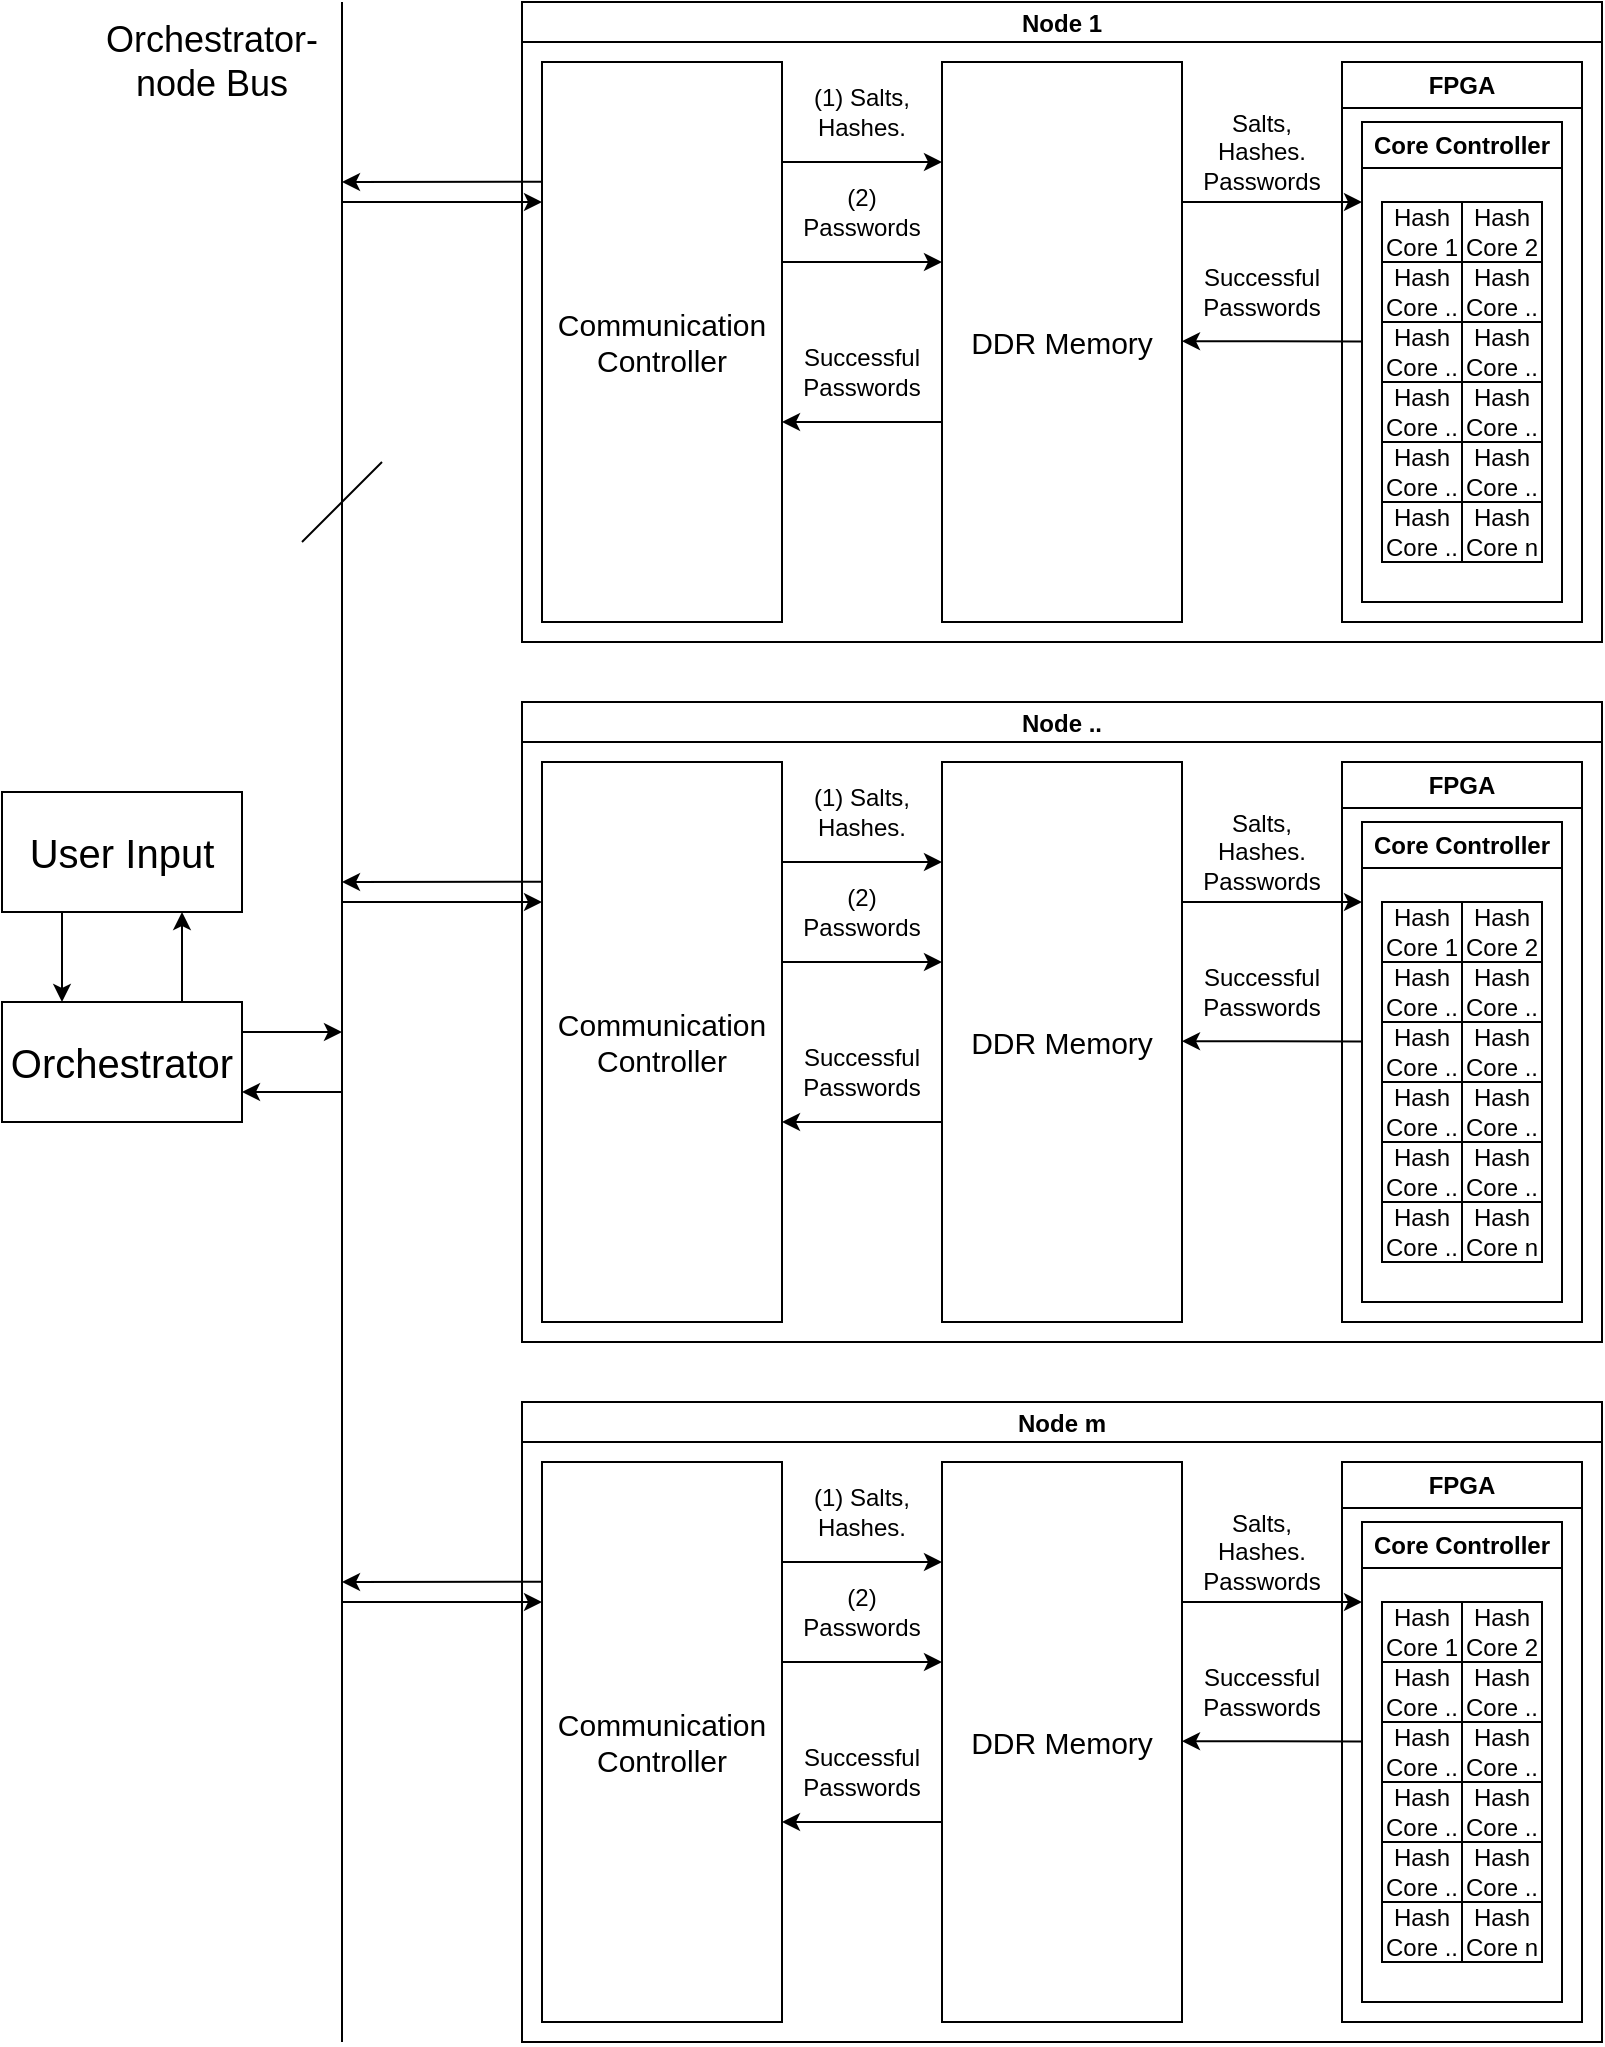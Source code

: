 <mxfile version="22.0.0" type="github">
  <diagram name="Page-1" id="5xcIQ1hF4PuccZflKzSc">
    <mxGraphModel dx="794" dy="414" grid="1" gridSize="10" guides="1" tooltips="1" connect="1" arrows="1" fold="1" page="1" pageScale="1" pageWidth="850" pageHeight="1100" math="0" shadow="0">
      <root>
        <mxCell id="0" />
        <mxCell id="1" parent="0" />
        <mxCell id="XKSnobTcjBm1ILdcvmeS-1" value="Node 1" style="swimlane;startSize=20;horizontal=1;containerType=tree;" parent="1" vertex="1">
          <mxGeometry x="290" y="20" width="540" height="320" as="geometry" />
        </mxCell>
        <mxCell id="XKSnobTcjBm1ILdcvmeS-3" value="&lt;font style=&quot;font-size: 15px;&quot;&gt;DDR Memory&lt;/font&gt;" style="whiteSpace=wrap;html=1;treeFolding=1;treeMoving=1;newEdgeStyle={&quot;edgeStyle&quot;:&quot;elbowEdgeStyle&quot;,&quot;startArrow&quot;:&quot;none&quot;,&quot;endArrow&quot;:&quot;none&quot;};" parent="XKSnobTcjBm1ILdcvmeS-1" vertex="1">
          <mxGeometry x="210" y="30" width="120" height="280" as="geometry" />
        </mxCell>
        <mxCell id="XKSnobTcjBm1ILdcvmeS-4" value="&lt;font style=&quot;font-size: 15px;&quot;&gt;Communication Controller&lt;/font&gt;" style="whiteSpace=wrap;html=1;treeFolding=1;treeMoving=1;newEdgeStyle={&quot;edgeStyle&quot;:&quot;elbowEdgeStyle&quot;,&quot;startArrow&quot;:&quot;none&quot;,&quot;endArrow&quot;:&quot;none&quot;};" parent="XKSnobTcjBm1ILdcvmeS-1" vertex="1">
          <mxGeometry x="10" y="30" width="120" height="280" as="geometry" />
        </mxCell>
        <mxCell id="XKSnobTcjBm1ILdcvmeS-6" value="FPGA" style="swimlane;whiteSpace=wrap;html=1;" parent="XKSnobTcjBm1ILdcvmeS-1" vertex="1">
          <mxGeometry x="410" y="30" width="120" height="280" as="geometry" />
        </mxCell>
        <mxCell id="XKSnobTcjBm1ILdcvmeS-19" value="Core Controller" style="swimlane;whiteSpace=wrap;html=1;" parent="XKSnobTcjBm1ILdcvmeS-6" vertex="1">
          <mxGeometry x="10" y="30" width="100" height="240" as="geometry" />
        </mxCell>
        <mxCell id="XKSnobTcjBm1ILdcvmeS-21" value="Hash Core 1" style="rounded=0;whiteSpace=wrap;html=1;" parent="XKSnobTcjBm1ILdcvmeS-19" vertex="1">
          <mxGeometry x="10" y="40" width="40" height="30" as="geometry" />
        </mxCell>
        <mxCell id="XKSnobTcjBm1ILdcvmeS-23" value="Hash Core 2" style="rounded=0;whiteSpace=wrap;html=1;" parent="XKSnobTcjBm1ILdcvmeS-19" vertex="1">
          <mxGeometry x="50" y="40" width="40" height="30" as="geometry" />
        </mxCell>
        <mxCell id="XKSnobTcjBm1ILdcvmeS-25" value="Hash Core .." style="rounded=0;whiteSpace=wrap;html=1;" parent="XKSnobTcjBm1ILdcvmeS-19" vertex="1">
          <mxGeometry x="10" y="70" width="40" height="30" as="geometry" />
        </mxCell>
        <mxCell id="XKSnobTcjBm1ILdcvmeS-26" value="Hash Core .." style="rounded=0;whiteSpace=wrap;html=1;" parent="XKSnobTcjBm1ILdcvmeS-19" vertex="1">
          <mxGeometry x="50" y="70" width="40" height="30" as="geometry" />
        </mxCell>
        <mxCell id="XKSnobTcjBm1ILdcvmeS-27" value="Hash Core .." style="rounded=0;whiteSpace=wrap;html=1;" parent="XKSnobTcjBm1ILdcvmeS-19" vertex="1">
          <mxGeometry x="10" y="100" width="40" height="30" as="geometry" />
        </mxCell>
        <mxCell id="XKSnobTcjBm1ILdcvmeS-28" value="Hash Core .." style="rounded=0;whiteSpace=wrap;html=1;" parent="XKSnobTcjBm1ILdcvmeS-19" vertex="1">
          <mxGeometry x="50" y="100" width="40" height="30" as="geometry" />
        </mxCell>
        <mxCell id="XKSnobTcjBm1ILdcvmeS-29" value="Hash Core .." style="rounded=0;whiteSpace=wrap;html=1;" parent="XKSnobTcjBm1ILdcvmeS-19" vertex="1">
          <mxGeometry x="10" y="130" width="40" height="30" as="geometry" />
        </mxCell>
        <mxCell id="XKSnobTcjBm1ILdcvmeS-30" value="Hash Core .." style="rounded=0;whiteSpace=wrap;html=1;" parent="XKSnobTcjBm1ILdcvmeS-19" vertex="1">
          <mxGeometry x="50" y="130" width="40" height="30" as="geometry" />
        </mxCell>
        <mxCell id="XKSnobTcjBm1ILdcvmeS-31" value="Hash Core .." style="rounded=0;whiteSpace=wrap;html=1;" parent="XKSnobTcjBm1ILdcvmeS-19" vertex="1">
          <mxGeometry x="10" y="160" width="40" height="30" as="geometry" />
        </mxCell>
        <mxCell id="XKSnobTcjBm1ILdcvmeS-32" value="Hash Core .." style="rounded=0;whiteSpace=wrap;html=1;" parent="XKSnobTcjBm1ILdcvmeS-19" vertex="1">
          <mxGeometry x="50" y="160" width="40" height="30" as="geometry" />
        </mxCell>
        <mxCell id="XKSnobTcjBm1ILdcvmeS-33" value="Hash Core .." style="rounded=0;whiteSpace=wrap;html=1;" parent="XKSnobTcjBm1ILdcvmeS-19" vertex="1">
          <mxGeometry x="10" y="190" width="40" height="30" as="geometry" />
        </mxCell>
        <mxCell id="XKSnobTcjBm1ILdcvmeS-34" value="Hash Core n" style="rounded=0;whiteSpace=wrap;html=1;" parent="XKSnobTcjBm1ILdcvmeS-19" vertex="1">
          <mxGeometry x="50" y="190" width="40" height="30" as="geometry" />
        </mxCell>
        <mxCell id="XKSnobTcjBm1ILdcvmeS-40" value="" style="endArrow=classic;html=1;rounded=0;exitX=1;exitY=0.25;exitDx=0;exitDy=0;" parent="XKSnobTcjBm1ILdcvmeS-1" source="XKSnobTcjBm1ILdcvmeS-3" edge="1">
          <mxGeometry width="50" height="50" relative="1" as="geometry">
            <mxPoint x="360" y="130" as="sourcePoint" />
            <mxPoint x="420" y="100" as="targetPoint" />
          </mxGeometry>
        </mxCell>
        <mxCell id="XKSnobTcjBm1ILdcvmeS-41" value="" style="endArrow=classic;html=1;rounded=0;entryX=1;entryY=0.321;entryDx=0;entryDy=0;exitX=0;exitY=0.25;exitDx=0;exitDy=0;entryPerimeter=0;" parent="XKSnobTcjBm1ILdcvmeS-1" edge="1">
          <mxGeometry width="50" height="50" relative="1" as="geometry">
            <mxPoint x="420" y="169.7" as="sourcePoint" />
            <mxPoint x="330" y="169.58" as="targetPoint" />
          </mxGeometry>
        </mxCell>
        <mxCell id="XKSnobTcjBm1ILdcvmeS-42" value="Salts, Hashes. Passwords" style="text;html=1;strokeColor=none;fillColor=none;align=center;verticalAlign=middle;whiteSpace=wrap;rounded=0;" parent="XKSnobTcjBm1ILdcvmeS-1" vertex="1">
          <mxGeometry x="340" y="60" width="60" height="30" as="geometry" />
        </mxCell>
        <mxCell id="XKSnobTcjBm1ILdcvmeS-43" value="Successful Passwords" style="text;html=1;strokeColor=none;fillColor=none;align=center;verticalAlign=middle;whiteSpace=wrap;rounded=0;" parent="XKSnobTcjBm1ILdcvmeS-1" vertex="1">
          <mxGeometry x="340" y="130" width="60" height="30" as="geometry" />
        </mxCell>
        <mxCell id="XKSnobTcjBm1ILdcvmeS-44" value="" style="endArrow=classic;html=1;rounded=0;exitX=1;exitY=0.25;exitDx=0;exitDy=0;entryX=0;entryY=0.25;entryDx=0;entryDy=0;" parent="XKSnobTcjBm1ILdcvmeS-1" edge="1">
          <mxGeometry width="50" height="50" relative="1" as="geometry">
            <mxPoint x="130" y="80" as="sourcePoint" />
            <mxPoint x="210" y="80" as="targetPoint" />
          </mxGeometry>
        </mxCell>
        <mxCell id="XKSnobTcjBm1ILdcvmeS-45" value="" style="endArrow=classic;html=1;rounded=0;exitX=0;exitY=0.5;exitDx=0;exitDy=0;entryX=1;entryY=0.5;entryDx=0;entryDy=0;" parent="XKSnobTcjBm1ILdcvmeS-1" edge="1">
          <mxGeometry width="50" height="50" relative="1" as="geometry">
            <mxPoint x="210" y="210" as="sourcePoint" />
            <mxPoint x="130" y="210" as="targetPoint" />
          </mxGeometry>
        </mxCell>
        <mxCell id="XKSnobTcjBm1ILdcvmeS-46" value="&lt;div&gt;(1) Salts, &lt;br&gt;&lt;/div&gt;&lt;div&gt;Hashes.&lt;br&gt;&lt;/div&gt;" style="text;html=1;strokeColor=none;fillColor=none;align=center;verticalAlign=middle;whiteSpace=wrap;rounded=0;" parent="XKSnobTcjBm1ILdcvmeS-1" vertex="1">
          <mxGeometry x="140" y="40" width="60" height="30" as="geometry" />
        </mxCell>
        <mxCell id="XKSnobTcjBm1ILdcvmeS-47" value="Successful Passwords" style="text;html=1;strokeColor=none;fillColor=none;align=center;verticalAlign=middle;whiteSpace=wrap;rounded=0;" parent="XKSnobTcjBm1ILdcvmeS-1" vertex="1">
          <mxGeometry x="140" y="170" width="60" height="30" as="geometry" />
        </mxCell>
        <mxCell id="XKSnobTcjBm1ILdcvmeS-48" value="" style="endArrow=classic;html=1;rounded=0;exitX=1;exitY=0.25;exitDx=0;exitDy=0;entryX=0;entryY=0.25;entryDx=0;entryDy=0;" parent="XKSnobTcjBm1ILdcvmeS-1" edge="1">
          <mxGeometry width="50" height="50" relative="1" as="geometry">
            <mxPoint x="130" y="130" as="sourcePoint" />
            <mxPoint x="210" y="130" as="targetPoint" />
          </mxGeometry>
        </mxCell>
        <mxCell id="XKSnobTcjBm1ILdcvmeS-49" value="(2) Passwords " style="text;html=1;strokeColor=none;fillColor=none;align=center;verticalAlign=middle;whiteSpace=wrap;rounded=0;" parent="XKSnobTcjBm1ILdcvmeS-1" vertex="1">
          <mxGeometry x="140" y="90" width="60" height="30" as="geometry" />
        </mxCell>
        <mxCell id="XKSnobTcjBm1ILdcvmeS-50" value="Node .." style="swimlane;startSize=20;horizontal=1;containerType=tree;" parent="1" vertex="1">
          <mxGeometry x="290" y="370" width="540" height="320" as="geometry" />
        </mxCell>
        <mxCell id="XKSnobTcjBm1ILdcvmeS-51" value="&lt;font style=&quot;font-size: 15px;&quot;&gt;DDR Memory&lt;/font&gt;" style="whiteSpace=wrap;html=1;treeFolding=1;treeMoving=1;newEdgeStyle={&quot;edgeStyle&quot;:&quot;elbowEdgeStyle&quot;,&quot;startArrow&quot;:&quot;none&quot;,&quot;endArrow&quot;:&quot;none&quot;};" parent="XKSnobTcjBm1ILdcvmeS-50" vertex="1">
          <mxGeometry x="210" y="30" width="120" height="280" as="geometry" />
        </mxCell>
        <mxCell id="XKSnobTcjBm1ILdcvmeS-52" value="&lt;font style=&quot;font-size: 15px;&quot;&gt;Communication Controller&lt;/font&gt;" style="whiteSpace=wrap;html=1;treeFolding=1;treeMoving=1;newEdgeStyle={&quot;edgeStyle&quot;:&quot;elbowEdgeStyle&quot;,&quot;startArrow&quot;:&quot;none&quot;,&quot;endArrow&quot;:&quot;none&quot;};" parent="XKSnobTcjBm1ILdcvmeS-50" vertex="1">
          <mxGeometry x="10" y="30" width="120" height="280" as="geometry" />
        </mxCell>
        <mxCell id="XKSnobTcjBm1ILdcvmeS-53" value="FPGA" style="swimlane;whiteSpace=wrap;html=1;" parent="XKSnobTcjBm1ILdcvmeS-50" vertex="1">
          <mxGeometry x="410" y="30" width="120" height="280" as="geometry" />
        </mxCell>
        <mxCell id="XKSnobTcjBm1ILdcvmeS-54" value="Core Controller" style="swimlane;whiteSpace=wrap;html=1;" parent="XKSnobTcjBm1ILdcvmeS-53" vertex="1">
          <mxGeometry x="10" y="30" width="100" height="240" as="geometry" />
        </mxCell>
        <mxCell id="XKSnobTcjBm1ILdcvmeS-55" value="Hash Core 1" style="rounded=0;whiteSpace=wrap;html=1;" parent="XKSnobTcjBm1ILdcvmeS-54" vertex="1">
          <mxGeometry x="10" y="40" width="40" height="30" as="geometry" />
        </mxCell>
        <mxCell id="XKSnobTcjBm1ILdcvmeS-56" value="Hash Core 2" style="rounded=0;whiteSpace=wrap;html=1;" parent="XKSnobTcjBm1ILdcvmeS-54" vertex="1">
          <mxGeometry x="50" y="40" width="40" height="30" as="geometry" />
        </mxCell>
        <mxCell id="XKSnobTcjBm1ILdcvmeS-57" value="Hash Core .." style="rounded=0;whiteSpace=wrap;html=1;" parent="XKSnobTcjBm1ILdcvmeS-54" vertex="1">
          <mxGeometry x="10" y="70" width="40" height="30" as="geometry" />
        </mxCell>
        <mxCell id="XKSnobTcjBm1ILdcvmeS-58" value="Hash Core .." style="rounded=0;whiteSpace=wrap;html=1;" parent="XKSnobTcjBm1ILdcvmeS-54" vertex="1">
          <mxGeometry x="50" y="70" width="40" height="30" as="geometry" />
        </mxCell>
        <mxCell id="XKSnobTcjBm1ILdcvmeS-59" value="Hash Core .." style="rounded=0;whiteSpace=wrap;html=1;" parent="XKSnobTcjBm1ILdcvmeS-54" vertex="1">
          <mxGeometry x="10" y="100" width="40" height="30" as="geometry" />
        </mxCell>
        <mxCell id="XKSnobTcjBm1ILdcvmeS-60" value="Hash Core .." style="rounded=0;whiteSpace=wrap;html=1;" parent="XKSnobTcjBm1ILdcvmeS-54" vertex="1">
          <mxGeometry x="50" y="100" width="40" height="30" as="geometry" />
        </mxCell>
        <mxCell id="XKSnobTcjBm1ILdcvmeS-61" value="Hash Core .." style="rounded=0;whiteSpace=wrap;html=1;" parent="XKSnobTcjBm1ILdcvmeS-54" vertex="1">
          <mxGeometry x="10" y="130" width="40" height="30" as="geometry" />
        </mxCell>
        <mxCell id="XKSnobTcjBm1ILdcvmeS-62" value="Hash Core .." style="rounded=0;whiteSpace=wrap;html=1;" parent="XKSnobTcjBm1ILdcvmeS-54" vertex="1">
          <mxGeometry x="50" y="130" width="40" height="30" as="geometry" />
        </mxCell>
        <mxCell id="XKSnobTcjBm1ILdcvmeS-63" value="Hash Core .." style="rounded=0;whiteSpace=wrap;html=1;" parent="XKSnobTcjBm1ILdcvmeS-54" vertex="1">
          <mxGeometry x="10" y="160" width="40" height="30" as="geometry" />
        </mxCell>
        <mxCell id="XKSnobTcjBm1ILdcvmeS-64" value="Hash Core .." style="rounded=0;whiteSpace=wrap;html=1;" parent="XKSnobTcjBm1ILdcvmeS-54" vertex="1">
          <mxGeometry x="50" y="160" width="40" height="30" as="geometry" />
        </mxCell>
        <mxCell id="XKSnobTcjBm1ILdcvmeS-65" value="Hash Core .." style="rounded=0;whiteSpace=wrap;html=1;" parent="XKSnobTcjBm1ILdcvmeS-54" vertex="1">
          <mxGeometry x="10" y="190" width="40" height="30" as="geometry" />
        </mxCell>
        <mxCell id="XKSnobTcjBm1ILdcvmeS-66" value="Hash Core n" style="rounded=0;whiteSpace=wrap;html=1;" parent="XKSnobTcjBm1ILdcvmeS-54" vertex="1">
          <mxGeometry x="50" y="190" width="40" height="30" as="geometry" />
        </mxCell>
        <mxCell id="XKSnobTcjBm1ILdcvmeS-67" value="" style="endArrow=classic;html=1;rounded=0;exitX=1;exitY=0.25;exitDx=0;exitDy=0;" parent="XKSnobTcjBm1ILdcvmeS-50" source="XKSnobTcjBm1ILdcvmeS-51" edge="1">
          <mxGeometry width="50" height="50" relative="1" as="geometry">
            <mxPoint x="360" y="130" as="sourcePoint" />
            <mxPoint x="420" y="100" as="targetPoint" />
          </mxGeometry>
        </mxCell>
        <mxCell id="XKSnobTcjBm1ILdcvmeS-68" value="" style="endArrow=classic;html=1;rounded=0;entryX=1;entryY=0.321;entryDx=0;entryDy=0;exitX=0;exitY=0.25;exitDx=0;exitDy=0;entryPerimeter=0;" parent="XKSnobTcjBm1ILdcvmeS-50" edge="1">
          <mxGeometry width="50" height="50" relative="1" as="geometry">
            <mxPoint x="420" y="169.7" as="sourcePoint" />
            <mxPoint x="330" y="169.58" as="targetPoint" />
          </mxGeometry>
        </mxCell>
        <mxCell id="XKSnobTcjBm1ILdcvmeS-69" value="Salts, Hashes. Passwords" style="text;html=1;strokeColor=none;fillColor=none;align=center;verticalAlign=middle;whiteSpace=wrap;rounded=0;" parent="XKSnobTcjBm1ILdcvmeS-50" vertex="1">
          <mxGeometry x="340" y="60" width="60" height="30" as="geometry" />
        </mxCell>
        <mxCell id="XKSnobTcjBm1ILdcvmeS-70" value="Successful Passwords" style="text;html=1;strokeColor=none;fillColor=none;align=center;verticalAlign=middle;whiteSpace=wrap;rounded=0;" parent="XKSnobTcjBm1ILdcvmeS-50" vertex="1">
          <mxGeometry x="340" y="130" width="60" height="30" as="geometry" />
        </mxCell>
        <mxCell id="XKSnobTcjBm1ILdcvmeS-71" value="" style="endArrow=classic;html=1;rounded=0;exitX=1;exitY=0.25;exitDx=0;exitDy=0;entryX=0;entryY=0.25;entryDx=0;entryDy=0;" parent="XKSnobTcjBm1ILdcvmeS-50" edge="1">
          <mxGeometry width="50" height="50" relative="1" as="geometry">
            <mxPoint x="130" y="80" as="sourcePoint" />
            <mxPoint x="210" y="80" as="targetPoint" />
          </mxGeometry>
        </mxCell>
        <mxCell id="XKSnobTcjBm1ILdcvmeS-72" value="" style="endArrow=classic;html=1;rounded=0;exitX=0;exitY=0.5;exitDx=0;exitDy=0;entryX=1;entryY=0.5;entryDx=0;entryDy=0;" parent="XKSnobTcjBm1ILdcvmeS-50" edge="1">
          <mxGeometry width="50" height="50" relative="1" as="geometry">
            <mxPoint x="210" y="210" as="sourcePoint" />
            <mxPoint x="130" y="210" as="targetPoint" />
          </mxGeometry>
        </mxCell>
        <mxCell id="XKSnobTcjBm1ILdcvmeS-73" value="&lt;div&gt;(1) Salts, &lt;br&gt;&lt;/div&gt;&lt;div&gt;Hashes.&lt;br&gt;&lt;/div&gt;" style="text;html=1;strokeColor=none;fillColor=none;align=center;verticalAlign=middle;whiteSpace=wrap;rounded=0;" parent="XKSnobTcjBm1ILdcvmeS-50" vertex="1">
          <mxGeometry x="140" y="40" width="60" height="30" as="geometry" />
        </mxCell>
        <mxCell id="XKSnobTcjBm1ILdcvmeS-74" value="Successful Passwords" style="text;html=1;strokeColor=none;fillColor=none;align=center;verticalAlign=middle;whiteSpace=wrap;rounded=0;" parent="XKSnobTcjBm1ILdcvmeS-50" vertex="1">
          <mxGeometry x="140" y="170" width="60" height="30" as="geometry" />
        </mxCell>
        <mxCell id="XKSnobTcjBm1ILdcvmeS-75" value="" style="endArrow=classic;html=1;rounded=0;exitX=1;exitY=0.25;exitDx=0;exitDy=0;entryX=0;entryY=0.25;entryDx=0;entryDy=0;" parent="XKSnobTcjBm1ILdcvmeS-50" edge="1">
          <mxGeometry width="50" height="50" relative="1" as="geometry">
            <mxPoint x="130" y="130" as="sourcePoint" />
            <mxPoint x="210" y="130" as="targetPoint" />
          </mxGeometry>
        </mxCell>
        <mxCell id="XKSnobTcjBm1ILdcvmeS-76" value="(2) Passwords " style="text;html=1;strokeColor=none;fillColor=none;align=center;verticalAlign=middle;whiteSpace=wrap;rounded=0;" parent="XKSnobTcjBm1ILdcvmeS-50" vertex="1">
          <mxGeometry x="140" y="90" width="60" height="30" as="geometry" />
        </mxCell>
        <mxCell id="XKSnobTcjBm1ILdcvmeS-77" value="Node m" style="swimlane;startSize=20;horizontal=1;containerType=tree;" parent="1" vertex="1">
          <mxGeometry x="290" y="720" width="540" height="320" as="geometry" />
        </mxCell>
        <mxCell id="XKSnobTcjBm1ILdcvmeS-78" value="&lt;font style=&quot;font-size: 15px;&quot;&gt;DDR Memory&lt;/font&gt;" style="whiteSpace=wrap;html=1;treeFolding=1;treeMoving=1;newEdgeStyle={&quot;edgeStyle&quot;:&quot;elbowEdgeStyle&quot;,&quot;startArrow&quot;:&quot;none&quot;,&quot;endArrow&quot;:&quot;none&quot;};" parent="XKSnobTcjBm1ILdcvmeS-77" vertex="1">
          <mxGeometry x="210" y="30" width="120" height="280" as="geometry" />
        </mxCell>
        <mxCell id="XKSnobTcjBm1ILdcvmeS-79" value="&lt;font style=&quot;font-size: 15px;&quot;&gt;Communication Controller&lt;/font&gt;" style="whiteSpace=wrap;html=1;treeFolding=1;treeMoving=1;newEdgeStyle={&quot;edgeStyle&quot;:&quot;elbowEdgeStyle&quot;,&quot;startArrow&quot;:&quot;none&quot;,&quot;endArrow&quot;:&quot;none&quot;};" parent="XKSnobTcjBm1ILdcvmeS-77" vertex="1">
          <mxGeometry x="10" y="30" width="120" height="280" as="geometry" />
        </mxCell>
        <mxCell id="XKSnobTcjBm1ILdcvmeS-80" value="FPGA" style="swimlane;whiteSpace=wrap;html=1;" parent="XKSnobTcjBm1ILdcvmeS-77" vertex="1">
          <mxGeometry x="410" y="30" width="120" height="280" as="geometry" />
        </mxCell>
        <mxCell id="XKSnobTcjBm1ILdcvmeS-81" value="Core Controller" style="swimlane;whiteSpace=wrap;html=1;" parent="XKSnobTcjBm1ILdcvmeS-80" vertex="1">
          <mxGeometry x="10" y="30" width="100" height="240" as="geometry" />
        </mxCell>
        <mxCell id="XKSnobTcjBm1ILdcvmeS-82" value="Hash Core 1" style="rounded=0;whiteSpace=wrap;html=1;" parent="XKSnobTcjBm1ILdcvmeS-81" vertex="1">
          <mxGeometry x="10" y="40" width="40" height="30" as="geometry" />
        </mxCell>
        <mxCell id="XKSnobTcjBm1ILdcvmeS-83" value="Hash Core 2" style="rounded=0;whiteSpace=wrap;html=1;" parent="XKSnobTcjBm1ILdcvmeS-81" vertex="1">
          <mxGeometry x="50" y="40" width="40" height="30" as="geometry" />
        </mxCell>
        <mxCell id="XKSnobTcjBm1ILdcvmeS-84" value="Hash Core .." style="rounded=0;whiteSpace=wrap;html=1;" parent="XKSnobTcjBm1ILdcvmeS-81" vertex="1">
          <mxGeometry x="10" y="70" width="40" height="30" as="geometry" />
        </mxCell>
        <mxCell id="XKSnobTcjBm1ILdcvmeS-85" value="Hash Core .." style="rounded=0;whiteSpace=wrap;html=1;" parent="XKSnobTcjBm1ILdcvmeS-81" vertex="1">
          <mxGeometry x="50" y="70" width="40" height="30" as="geometry" />
        </mxCell>
        <mxCell id="XKSnobTcjBm1ILdcvmeS-86" value="Hash Core .." style="rounded=0;whiteSpace=wrap;html=1;" parent="XKSnobTcjBm1ILdcvmeS-81" vertex="1">
          <mxGeometry x="10" y="100" width="40" height="30" as="geometry" />
        </mxCell>
        <mxCell id="XKSnobTcjBm1ILdcvmeS-87" value="Hash Core .." style="rounded=0;whiteSpace=wrap;html=1;" parent="XKSnobTcjBm1ILdcvmeS-81" vertex="1">
          <mxGeometry x="50" y="100" width="40" height="30" as="geometry" />
        </mxCell>
        <mxCell id="XKSnobTcjBm1ILdcvmeS-88" value="Hash Core .." style="rounded=0;whiteSpace=wrap;html=1;" parent="XKSnobTcjBm1ILdcvmeS-81" vertex="1">
          <mxGeometry x="10" y="130" width="40" height="30" as="geometry" />
        </mxCell>
        <mxCell id="XKSnobTcjBm1ILdcvmeS-89" value="Hash Core .." style="rounded=0;whiteSpace=wrap;html=1;" parent="XKSnobTcjBm1ILdcvmeS-81" vertex="1">
          <mxGeometry x="50" y="130" width="40" height="30" as="geometry" />
        </mxCell>
        <mxCell id="XKSnobTcjBm1ILdcvmeS-90" value="Hash Core .." style="rounded=0;whiteSpace=wrap;html=1;" parent="XKSnobTcjBm1ILdcvmeS-81" vertex="1">
          <mxGeometry x="10" y="160" width="40" height="30" as="geometry" />
        </mxCell>
        <mxCell id="XKSnobTcjBm1ILdcvmeS-91" value="Hash Core .." style="rounded=0;whiteSpace=wrap;html=1;" parent="XKSnobTcjBm1ILdcvmeS-81" vertex="1">
          <mxGeometry x="50" y="160" width="40" height="30" as="geometry" />
        </mxCell>
        <mxCell id="XKSnobTcjBm1ILdcvmeS-92" value="Hash Core .." style="rounded=0;whiteSpace=wrap;html=1;" parent="XKSnobTcjBm1ILdcvmeS-81" vertex="1">
          <mxGeometry x="10" y="190" width="40" height="30" as="geometry" />
        </mxCell>
        <mxCell id="XKSnobTcjBm1ILdcvmeS-93" value="Hash Core n" style="rounded=0;whiteSpace=wrap;html=1;" parent="XKSnobTcjBm1ILdcvmeS-81" vertex="1">
          <mxGeometry x="50" y="190" width="40" height="30" as="geometry" />
        </mxCell>
        <mxCell id="XKSnobTcjBm1ILdcvmeS-94" value="" style="endArrow=classic;html=1;rounded=0;exitX=1;exitY=0.25;exitDx=0;exitDy=0;" parent="XKSnobTcjBm1ILdcvmeS-77" source="XKSnobTcjBm1ILdcvmeS-78" edge="1">
          <mxGeometry width="50" height="50" relative="1" as="geometry">
            <mxPoint x="360" y="130" as="sourcePoint" />
            <mxPoint x="420" y="100" as="targetPoint" />
          </mxGeometry>
        </mxCell>
        <mxCell id="XKSnobTcjBm1ILdcvmeS-95" value="" style="endArrow=classic;html=1;rounded=0;entryX=1;entryY=0.321;entryDx=0;entryDy=0;exitX=0;exitY=0.25;exitDx=0;exitDy=0;entryPerimeter=0;" parent="XKSnobTcjBm1ILdcvmeS-77" edge="1">
          <mxGeometry width="50" height="50" relative="1" as="geometry">
            <mxPoint x="420" y="169.7" as="sourcePoint" />
            <mxPoint x="330" y="169.58" as="targetPoint" />
          </mxGeometry>
        </mxCell>
        <mxCell id="XKSnobTcjBm1ILdcvmeS-96" value="Salts, Hashes. Passwords" style="text;html=1;strokeColor=none;fillColor=none;align=center;verticalAlign=middle;whiteSpace=wrap;rounded=0;" parent="XKSnobTcjBm1ILdcvmeS-77" vertex="1">
          <mxGeometry x="340" y="60" width="60" height="30" as="geometry" />
        </mxCell>
        <mxCell id="XKSnobTcjBm1ILdcvmeS-97" value="Successful Passwords" style="text;html=1;strokeColor=none;fillColor=none;align=center;verticalAlign=middle;whiteSpace=wrap;rounded=0;" parent="XKSnobTcjBm1ILdcvmeS-77" vertex="1">
          <mxGeometry x="340" y="130" width="60" height="30" as="geometry" />
        </mxCell>
        <mxCell id="XKSnobTcjBm1ILdcvmeS-98" value="" style="endArrow=classic;html=1;rounded=0;exitX=1;exitY=0.25;exitDx=0;exitDy=0;entryX=0;entryY=0.25;entryDx=0;entryDy=0;" parent="XKSnobTcjBm1ILdcvmeS-77" edge="1">
          <mxGeometry width="50" height="50" relative="1" as="geometry">
            <mxPoint x="130" y="80" as="sourcePoint" />
            <mxPoint x="210" y="80" as="targetPoint" />
          </mxGeometry>
        </mxCell>
        <mxCell id="XKSnobTcjBm1ILdcvmeS-99" value="" style="endArrow=classic;html=1;rounded=0;exitX=0;exitY=0.5;exitDx=0;exitDy=0;entryX=1;entryY=0.5;entryDx=0;entryDy=0;" parent="XKSnobTcjBm1ILdcvmeS-77" edge="1">
          <mxGeometry width="50" height="50" relative="1" as="geometry">
            <mxPoint x="210" y="210" as="sourcePoint" />
            <mxPoint x="130" y="210" as="targetPoint" />
          </mxGeometry>
        </mxCell>
        <mxCell id="XKSnobTcjBm1ILdcvmeS-100" value="&lt;div&gt;(1) Salts, &lt;br&gt;&lt;/div&gt;&lt;div&gt;Hashes.&lt;br&gt;&lt;/div&gt;" style="text;html=1;strokeColor=none;fillColor=none;align=center;verticalAlign=middle;whiteSpace=wrap;rounded=0;" parent="XKSnobTcjBm1ILdcvmeS-77" vertex="1">
          <mxGeometry x="140" y="40" width="60" height="30" as="geometry" />
        </mxCell>
        <mxCell id="XKSnobTcjBm1ILdcvmeS-101" value="Successful Passwords" style="text;html=1;strokeColor=none;fillColor=none;align=center;verticalAlign=middle;whiteSpace=wrap;rounded=0;" parent="XKSnobTcjBm1ILdcvmeS-77" vertex="1">
          <mxGeometry x="140" y="170" width="60" height="30" as="geometry" />
        </mxCell>
        <mxCell id="XKSnobTcjBm1ILdcvmeS-102" value="" style="endArrow=classic;html=1;rounded=0;exitX=1;exitY=0.25;exitDx=0;exitDy=0;entryX=0;entryY=0.25;entryDx=0;entryDy=0;" parent="XKSnobTcjBm1ILdcvmeS-77" edge="1">
          <mxGeometry width="50" height="50" relative="1" as="geometry">
            <mxPoint x="130" y="130" as="sourcePoint" />
            <mxPoint x="210" y="130" as="targetPoint" />
          </mxGeometry>
        </mxCell>
        <mxCell id="XKSnobTcjBm1ILdcvmeS-103" value="(2) Passwords " style="text;html=1;strokeColor=none;fillColor=none;align=center;verticalAlign=middle;whiteSpace=wrap;rounded=0;" parent="XKSnobTcjBm1ILdcvmeS-77" vertex="1">
          <mxGeometry x="140" y="90" width="60" height="30" as="geometry" />
        </mxCell>
        <mxCell id="XKSnobTcjBm1ILdcvmeS-119" style="edgeStyle=orthogonalEdgeStyle;rounded=0;orthogonalLoop=1;jettySize=auto;html=1;exitX=0.75;exitY=0;exitDx=0;exitDy=0;entryX=0.75;entryY=1;entryDx=0;entryDy=0;" parent="1" source="XKSnobTcjBm1ILdcvmeS-105" target="XKSnobTcjBm1ILdcvmeS-117" edge="1">
          <mxGeometry relative="1" as="geometry" />
        </mxCell>
        <mxCell id="XKSnobTcjBm1ILdcvmeS-105" value="&lt;font style=&quot;font-size: 20px;&quot;&gt;Orchestrator&lt;/font&gt;" style="rounded=0;whiteSpace=wrap;html=1;" parent="1" vertex="1">
          <mxGeometry x="30" y="520" width="120" height="60" as="geometry" />
        </mxCell>
        <mxCell id="XKSnobTcjBm1ILdcvmeS-107" value="" style="endArrow=none;html=1;rounded=0;" parent="1" edge="1">
          <mxGeometry relative="1" as="geometry">
            <mxPoint x="200" y="20" as="sourcePoint" />
            <mxPoint x="200" y="1040" as="targetPoint" />
          </mxGeometry>
        </mxCell>
        <mxCell id="XKSnobTcjBm1ILdcvmeS-108" value="&lt;font style=&quot;font-size: 18px;&quot;&gt;Orchestrator-node Bus&lt;/font&gt;" style="text;html=1;strokeColor=none;fillColor=none;align=center;verticalAlign=middle;whiteSpace=wrap;rounded=0;" parent="1" vertex="1">
          <mxGeometry x="80" y="20" width="110" height="60" as="geometry" />
        </mxCell>
        <mxCell id="XKSnobTcjBm1ILdcvmeS-109" value="" style="endArrow=classic;html=1;rounded=0;exitX=1;exitY=0.25;exitDx=0;exitDy=0;" parent="1" source="XKSnobTcjBm1ILdcvmeS-105" edge="1">
          <mxGeometry width="50" height="50" relative="1" as="geometry">
            <mxPoint x="160" y="550" as="sourcePoint" />
            <mxPoint x="200" y="535" as="targetPoint" />
          </mxGeometry>
        </mxCell>
        <mxCell id="XKSnobTcjBm1ILdcvmeS-110" value="" style="endArrow=classic;html=1;rounded=0;entryX=1;entryY=0.75;entryDx=0;entryDy=0;" parent="1" target="XKSnobTcjBm1ILdcvmeS-105" edge="1">
          <mxGeometry width="50" height="50" relative="1" as="geometry">
            <mxPoint x="200" y="565" as="sourcePoint" />
            <mxPoint x="160" y="590" as="targetPoint" />
          </mxGeometry>
        </mxCell>
        <mxCell id="XKSnobTcjBm1ILdcvmeS-111" value="" style="endArrow=classic;html=1;rounded=0;entryX=0;entryY=0.25;entryDx=0;entryDy=0;" parent="1" target="XKSnobTcjBm1ILdcvmeS-52" edge="1">
          <mxGeometry width="50" height="50" relative="1" as="geometry">
            <mxPoint x="200" y="470" as="sourcePoint" />
            <mxPoint x="270" y="420" as="targetPoint" />
          </mxGeometry>
        </mxCell>
        <mxCell id="XKSnobTcjBm1ILdcvmeS-112" value="" style="endArrow=classic;html=1;rounded=0;exitX=0;exitY=0.214;exitDx=0;exitDy=0;exitPerimeter=0;" parent="1" source="XKSnobTcjBm1ILdcvmeS-52" edge="1">
          <mxGeometry width="50" height="50" relative="1" as="geometry">
            <mxPoint x="240" y="460" as="sourcePoint" />
            <mxPoint x="200" y="460" as="targetPoint" />
          </mxGeometry>
        </mxCell>
        <mxCell id="XKSnobTcjBm1ILdcvmeS-113" value="" style="endArrow=classic;html=1;rounded=0;entryX=0;entryY=0.25;entryDx=0;entryDy=0;" parent="1" target="XKSnobTcjBm1ILdcvmeS-79" edge="1">
          <mxGeometry width="50" height="50" relative="1" as="geometry">
            <mxPoint x="200" y="820" as="sourcePoint" />
            <mxPoint x="300" y="780" as="targetPoint" />
          </mxGeometry>
        </mxCell>
        <mxCell id="XKSnobTcjBm1ILdcvmeS-114" value="" style="endArrow=classic;html=1;rounded=0;exitX=0;exitY=0.214;exitDx=0;exitDy=0;exitPerimeter=0;" parent="1" source="XKSnobTcjBm1ILdcvmeS-79" edge="1">
          <mxGeometry width="50" height="50" relative="1" as="geometry">
            <mxPoint x="230" y="830" as="sourcePoint" />
            <mxPoint x="200" y="810" as="targetPoint" />
          </mxGeometry>
        </mxCell>
        <mxCell id="XKSnobTcjBm1ILdcvmeS-115" value="" style="endArrow=classic;html=1;rounded=0;entryX=0;entryY=0.25;entryDx=0;entryDy=0;" parent="1" target="XKSnobTcjBm1ILdcvmeS-4" edge="1">
          <mxGeometry width="50" height="50" relative="1" as="geometry">
            <mxPoint x="200" y="120" as="sourcePoint" />
            <mxPoint x="270" y="110" as="targetPoint" />
          </mxGeometry>
        </mxCell>
        <mxCell id="XKSnobTcjBm1ILdcvmeS-116" value="" style="endArrow=classic;html=1;rounded=0;exitX=0;exitY=0.214;exitDx=0;exitDy=0;exitPerimeter=0;" parent="1" source="XKSnobTcjBm1ILdcvmeS-4" edge="1">
          <mxGeometry width="50" height="50" relative="1" as="geometry">
            <mxPoint x="250" y="140" as="sourcePoint" />
            <mxPoint x="200" y="110" as="targetPoint" />
          </mxGeometry>
        </mxCell>
        <mxCell id="XKSnobTcjBm1ILdcvmeS-118" style="edgeStyle=orthogonalEdgeStyle;rounded=0;orthogonalLoop=1;jettySize=auto;html=1;exitX=0.25;exitY=1;exitDx=0;exitDy=0;entryX=0.25;entryY=0;entryDx=0;entryDy=0;" parent="1" source="XKSnobTcjBm1ILdcvmeS-117" target="XKSnobTcjBm1ILdcvmeS-105" edge="1">
          <mxGeometry relative="1" as="geometry" />
        </mxCell>
        <mxCell id="XKSnobTcjBm1ILdcvmeS-117" value="&lt;font style=&quot;font-size: 20px;&quot;&gt;User Input&lt;br&gt;&lt;/font&gt;" style="rounded=0;whiteSpace=wrap;html=1;" parent="1" vertex="1">
          <mxGeometry x="30" y="415" width="120" height="60" as="geometry" />
        </mxCell>
        <mxCell id="XKSnobTcjBm1ILdcvmeS-120" value="" style="endArrow=none;html=1;rounded=0;" parent="1" edge="1">
          <mxGeometry relative="1" as="geometry">
            <mxPoint x="180" y="290" as="sourcePoint" />
            <mxPoint x="220" y="250" as="targetPoint" />
          </mxGeometry>
        </mxCell>
      </root>
    </mxGraphModel>
  </diagram>
</mxfile>
